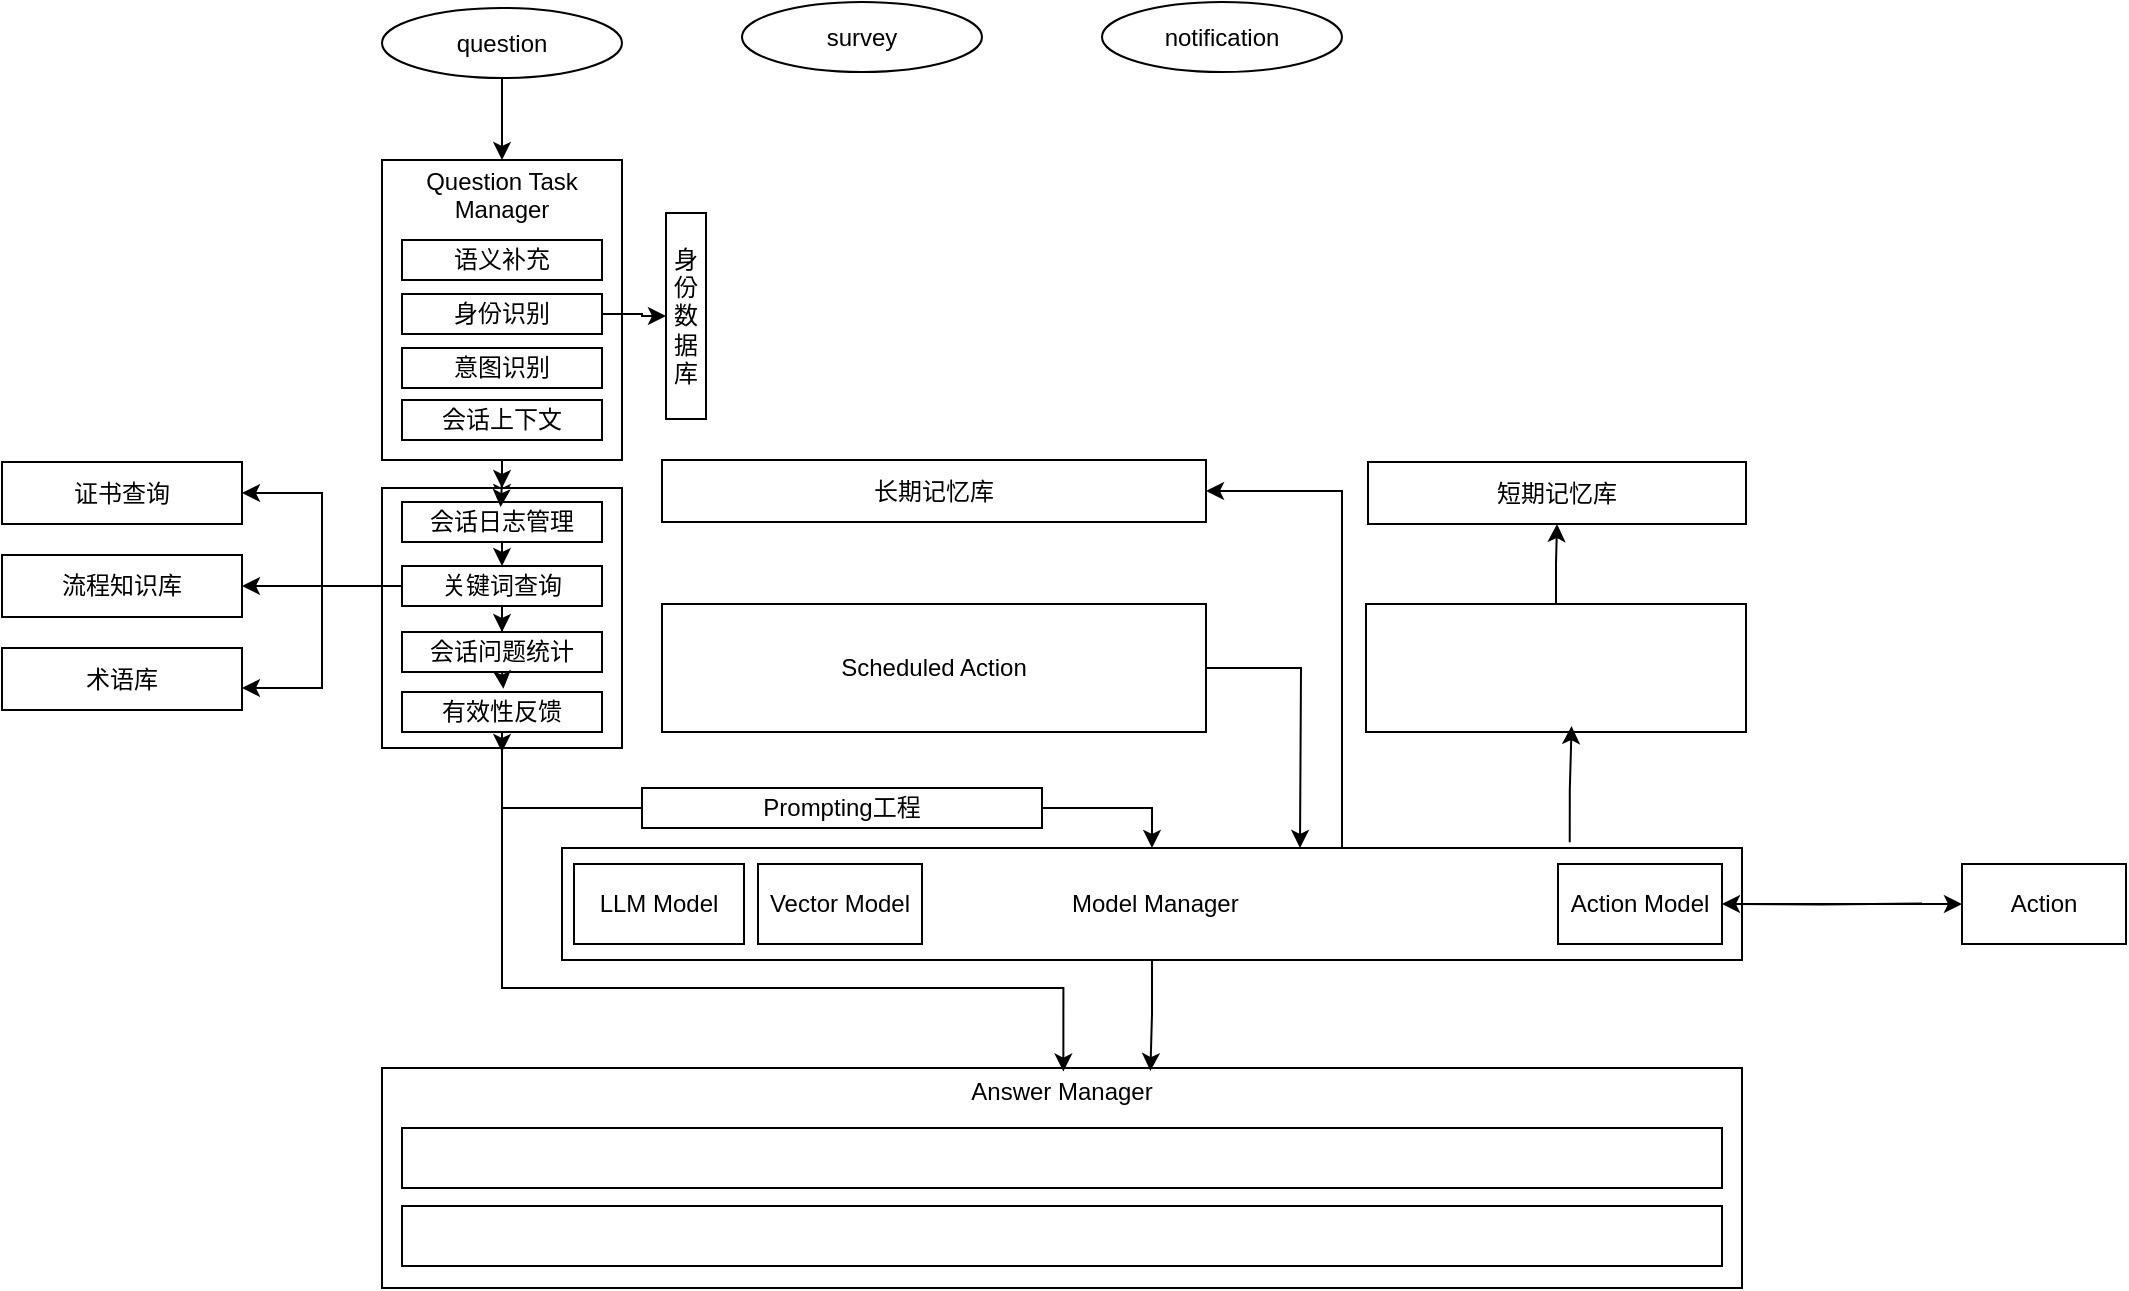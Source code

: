 <mxfile version="25.0.3">
  <diagram name="第 1 页" id="XQgxYuvdS9LbdZhMKGgs">
    <mxGraphModel dx="1755" dy="924" grid="1" gridSize="10" guides="1" tooltips="1" connect="1" arrows="1" fold="1" page="1" pageScale="1" pageWidth="827" pageHeight="1169" math="0" shadow="0">
      <root>
        <mxCell id="0" />
        <mxCell id="1" parent="0" />
        <mxCell id="khxLaiU0CGnUCuCT9QuH-67" style="edgeStyle=orthogonalEdgeStyle;rounded=0;orthogonalLoop=1;jettySize=auto;html=1;" edge="1" parent="1" source="khxLaiU0CGnUCuCT9QuH-30">
          <mxGeometry relative="1" as="geometry">
            <mxPoint x="1150" y="1018" as="targetPoint" />
          </mxGeometry>
        </mxCell>
        <mxCell id="khxLaiU0CGnUCuCT9QuH-73" style="edgeStyle=orthogonalEdgeStyle;rounded=0;orthogonalLoop=1;jettySize=auto;html=1;entryX=1;entryY=0.5;entryDx=0;entryDy=0;" edge="1" parent="1" source="khxLaiU0CGnUCuCT9QuH-30" target="khxLaiU0CGnUCuCT9QuH-72">
          <mxGeometry relative="1" as="geometry">
            <Array as="points">
              <mxPoint x="840" y="811" />
            </Array>
          </mxGeometry>
        </mxCell>
        <mxCell id="khxLaiU0CGnUCuCT9QuH-30" value="&amp;nbsp;Model Manager" style="rounded=0;whiteSpace=wrap;html=1;" vertex="1" parent="1">
          <mxGeometry x="450" y="990" width="590" height="56" as="geometry" />
        </mxCell>
        <mxCell id="khxLaiU0CGnUCuCT9QuH-9" style="edgeStyle=orthogonalEdgeStyle;rounded=0;orthogonalLoop=1;jettySize=auto;html=1;exitX=0.5;exitY=1;exitDx=0;exitDy=0;" edge="1" parent="1" source="khxLaiU0CGnUCuCT9QuH-1" target="khxLaiU0CGnUCuCT9QuH-3">
          <mxGeometry relative="1" as="geometry" />
        </mxCell>
        <mxCell id="khxLaiU0CGnUCuCT9QuH-1" value="question" style="ellipse;whiteSpace=wrap;html=1;" vertex="1" parent="1">
          <mxGeometry x="360" y="570" width="120" height="35" as="geometry" />
        </mxCell>
        <mxCell id="khxLaiU0CGnUCuCT9QuH-10" style="edgeStyle=orthogonalEdgeStyle;rounded=0;orthogonalLoop=1;jettySize=auto;html=1;" edge="1" parent="1" source="khxLaiU0CGnUCuCT9QuH-3" target="khxLaiU0CGnUCuCT9QuH-8">
          <mxGeometry relative="1" as="geometry" />
        </mxCell>
        <mxCell id="khxLaiU0CGnUCuCT9QuH-3" value="Question Task Manager&lt;div&gt;&lt;br&gt;&lt;/div&gt;&lt;div&gt;&lt;br&gt;&lt;/div&gt;&lt;div&gt;&lt;br&gt;&lt;/div&gt;&lt;div&gt;&lt;br&gt;&lt;/div&gt;&lt;div&gt;&lt;br&gt;&lt;/div&gt;&lt;div&gt;&lt;br&gt;&lt;/div&gt;&lt;div&gt;&lt;br&gt;&lt;/div&gt;&lt;div&gt;&lt;br&gt;&lt;/div&gt;" style="rounded=0;whiteSpace=wrap;html=1;" vertex="1" parent="1">
          <mxGeometry x="360" y="646" width="120" height="150" as="geometry" />
        </mxCell>
        <mxCell id="khxLaiU0CGnUCuCT9QuH-4" value="语义补充" style="rounded=0;whiteSpace=wrap;html=1;" vertex="1" parent="1">
          <mxGeometry x="370" y="686" width="100" height="20" as="geometry" />
        </mxCell>
        <mxCell id="khxLaiU0CGnUCuCT9QuH-25" style="edgeStyle=orthogonalEdgeStyle;rounded=0;orthogonalLoop=1;jettySize=auto;html=1;" edge="1" parent="1" source="khxLaiU0CGnUCuCT9QuH-5" target="khxLaiU0CGnUCuCT9QuH-24">
          <mxGeometry relative="1" as="geometry" />
        </mxCell>
        <mxCell id="khxLaiU0CGnUCuCT9QuH-5" value="身份识别" style="rounded=0;whiteSpace=wrap;html=1;" vertex="1" parent="1">
          <mxGeometry x="370" y="713" width="100" height="20" as="geometry" />
        </mxCell>
        <mxCell id="khxLaiU0CGnUCuCT9QuH-6" value="意图识别" style="rounded=0;whiteSpace=wrap;html=1;" vertex="1" parent="1">
          <mxGeometry x="370" y="740" width="100" height="20" as="geometry" />
        </mxCell>
        <mxCell id="khxLaiU0CGnUCuCT9QuH-7" value="会话上下文" style="rounded=0;whiteSpace=wrap;html=1;" vertex="1" parent="1">
          <mxGeometry x="370" y="766" width="100" height="20" as="geometry" />
        </mxCell>
        <mxCell id="khxLaiU0CGnUCuCT9QuH-14" style="edgeStyle=orthogonalEdgeStyle;rounded=0;orthogonalLoop=1;jettySize=auto;html=1;exitX=0.5;exitY=0;exitDx=0;exitDy=0;entryX=0.5;entryY=0;entryDx=0;entryDy=0;" edge="1" parent="1" target="khxLaiU0CGnUCuCT9QuH-11">
          <mxGeometry relative="1" as="geometry">
            <mxPoint x="420" y="807" as="sourcePoint" />
          </mxGeometry>
        </mxCell>
        <mxCell id="khxLaiU0CGnUCuCT9QuH-31" style="edgeStyle=orthogonalEdgeStyle;rounded=0;orthogonalLoop=1;jettySize=auto;html=1;" edge="1" parent="1" source="khxLaiU0CGnUCuCT9QuH-8" target="khxLaiU0CGnUCuCT9QuH-30">
          <mxGeometry relative="1" as="geometry">
            <Array as="points">
              <mxPoint x="420" y="970" />
              <mxPoint x="745" y="970" />
            </Array>
          </mxGeometry>
        </mxCell>
        <mxCell id="khxLaiU0CGnUCuCT9QuH-8" value="" style="rounded=0;whiteSpace=wrap;html=1;" vertex="1" parent="1">
          <mxGeometry x="360" y="810" width="120" height="130" as="geometry" />
        </mxCell>
        <mxCell id="khxLaiU0CGnUCuCT9QuH-13" style="edgeStyle=orthogonalEdgeStyle;rounded=0;orthogonalLoop=1;jettySize=auto;html=1;exitX=0.5;exitY=1;exitDx=0;exitDy=0;entryX=0.5;entryY=0;entryDx=0;entryDy=0;" edge="1" parent="1" source="khxLaiU0CGnUCuCT9QuH-11" target="khxLaiU0CGnUCuCT9QuH-12">
          <mxGeometry relative="1" as="geometry" />
        </mxCell>
        <mxCell id="khxLaiU0CGnUCuCT9QuH-11" value="会话日志管理" style="rounded=0;whiteSpace=wrap;html=1;" vertex="1" parent="1">
          <mxGeometry x="370" y="817" width="100" height="20" as="geometry" />
        </mxCell>
        <mxCell id="khxLaiU0CGnUCuCT9QuH-17" style="edgeStyle=orthogonalEdgeStyle;rounded=0;orthogonalLoop=1;jettySize=auto;html=1;exitX=0.5;exitY=1;exitDx=0;exitDy=0;" edge="1" parent="1" source="khxLaiU0CGnUCuCT9QuH-12" target="khxLaiU0CGnUCuCT9QuH-15">
          <mxGeometry relative="1" as="geometry" />
        </mxCell>
        <mxCell id="khxLaiU0CGnUCuCT9QuH-36" style="edgeStyle=orthogonalEdgeStyle;rounded=0;orthogonalLoop=1;jettySize=auto;html=1;exitX=0;exitY=0.5;exitDx=0;exitDy=0;" edge="1" parent="1" source="khxLaiU0CGnUCuCT9QuH-12" target="khxLaiU0CGnUCuCT9QuH-35">
          <mxGeometry relative="1" as="geometry" />
        </mxCell>
        <mxCell id="khxLaiU0CGnUCuCT9QuH-41" style="edgeStyle=orthogonalEdgeStyle;rounded=0;orthogonalLoop=1;jettySize=auto;html=1;entryX=1;entryY=0.5;entryDx=0;entryDy=0;" edge="1" parent="1" source="khxLaiU0CGnUCuCT9QuH-12" target="khxLaiU0CGnUCuCT9QuH-40">
          <mxGeometry relative="1" as="geometry" />
        </mxCell>
        <mxCell id="khxLaiU0CGnUCuCT9QuH-12" value="关键词查询" style="rounded=0;whiteSpace=wrap;html=1;" vertex="1" parent="1">
          <mxGeometry x="370" y="849" width="100" height="20" as="geometry" />
        </mxCell>
        <mxCell id="khxLaiU0CGnUCuCT9QuH-15" value="会话问题统计" style="rounded=0;whiteSpace=wrap;html=1;" vertex="1" parent="1">
          <mxGeometry x="370" y="882" width="100" height="20" as="geometry" />
        </mxCell>
        <mxCell id="khxLaiU0CGnUCuCT9QuH-33" style="edgeStyle=orthogonalEdgeStyle;rounded=0;orthogonalLoop=1;jettySize=auto;html=1;exitX=0.5;exitY=1;exitDx=0;exitDy=0;entryX=0.5;entryY=0;entryDx=0;entryDy=0;" edge="1" parent="1" source="khxLaiU0CGnUCuCT9QuH-18">
          <mxGeometry relative="1" as="geometry">
            <mxPoint x="420" y="942" as="targetPoint" />
          </mxGeometry>
        </mxCell>
        <mxCell id="khxLaiU0CGnUCuCT9QuH-18" value="有效性反馈" style="rounded=0;whiteSpace=wrap;html=1;" vertex="1" parent="1">
          <mxGeometry x="370" y="912" width="100" height="20" as="geometry" />
        </mxCell>
        <mxCell id="khxLaiU0CGnUCuCT9QuH-19" style="edgeStyle=orthogonalEdgeStyle;rounded=0;orthogonalLoop=1;jettySize=auto;html=1;exitX=0.5;exitY=1;exitDx=0;exitDy=0;entryX=0.507;entryY=-0.083;entryDx=0;entryDy=0;entryPerimeter=0;" edge="1" parent="1" source="khxLaiU0CGnUCuCT9QuH-15" target="khxLaiU0CGnUCuCT9QuH-18">
          <mxGeometry relative="1" as="geometry" />
        </mxCell>
        <mxCell id="khxLaiU0CGnUCuCT9QuH-20" style="edgeStyle=orthogonalEdgeStyle;rounded=0;orthogonalLoop=1;jettySize=auto;html=1;exitX=0.5;exitY=0;exitDx=0;exitDy=0;entryX=0.493;entryY=0.128;entryDx=0;entryDy=0;entryPerimeter=0;" edge="1" parent="1" target="khxLaiU0CGnUCuCT9QuH-11">
          <mxGeometry relative="1" as="geometry">
            <mxPoint x="420" y="807" as="sourcePoint" />
          </mxGeometry>
        </mxCell>
        <mxCell id="khxLaiU0CGnUCuCT9QuH-21" value="Answer Manager&lt;br&gt;&lt;div&gt;&lt;br&gt;&lt;/div&gt;&lt;div&gt;&lt;br&gt;&lt;/div&gt;&lt;div&gt;&lt;br&gt;&lt;/div&gt;&lt;div&gt;&lt;br&gt;&lt;/div&gt;&lt;div&gt;&lt;br&gt;&lt;/div&gt;&lt;div&gt;&lt;br&gt;&lt;/div&gt;" style="rounded=0;whiteSpace=wrap;html=1;" vertex="1" parent="1">
          <mxGeometry x="360" y="1100" width="680" height="110" as="geometry" />
        </mxCell>
        <mxCell id="khxLaiU0CGnUCuCT9QuH-22" style="edgeStyle=orthogonalEdgeStyle;rounded=0;orthogonalLoop=1;jettySize=auto;html=1;exitX=0.5;exitY=1;exitDx=0;exitDy=0;entryX=0.501;entryY=0.016;entryDx=0;entryDy=0;entryPerimeter=0;" edge="1" parent="1" source="khxLaiU0CGnUCuCT9QuH-18" target="khxLaiU0CGnUCuCT9QuH-21">
          <mxGeometry relative="1" as="geometry">
            <Array as="points">
              <mxPoint x="420" y="1060" />
              <mxPoint x="701" y="1060" />
            </Array>
          </mxGeometry>
        </mxCell>
        <mxCell id="khxLaiU0CGnUCuCT9QuH-24" value="身份数据库" style="rounded=0;whiteSpace=wrap;html=1;" vertex="1" parent="1">
          <mxGeometry x="502" y="672.5" width="20" height="103" as="geometry" />
        </mxCell>
        <mxCell id="khxLaiU0CGnUCuCT9QuH-26" value="&lt;div&gt;survey&lt;/div&gt;" style="ellipse;whiteSpace=wrap;html=1;" vertex="1" parent="1">
          <mxGeometry x="540" y="567" width="120" height="35" as="geometry" />
        </mxCell>
        <mxCell id="khxLaiU0CGnUCuCT9QuH-28" value="&lt;div&gt;notification&lt;/div&gt;" style="ellipse;whiteSpace=wrap;html=1;" vertex="1" parent="1">
          <mxGeometry x="720" y="567" width="120" height="35" as="geometry" />
        </mxCell>
        <mxCell id="khxLaiU0CGnUCuCT9QuH-35" value="流程知识库" style="rounded=0;whiteSpace=wrap;html=1;" vertex="1" parent="1">
          <mxGeometry x="170" y="843.5" width="120" height="31" as="geometry" />
        </mxCell>
        <mxCell id="khxLaiU0CGnUCuCT9QuH-37" value="术语库" style="rounded=0;whiteSpace=wrap;html=1;" vertex="1" parent="1">
          <mxGeometry x="170" y="890" width="120" height="31" as="geometry" />
        </mxCell>
        <mxCell id="khxLaiU0CGnUCuCT9QuH-39" style="edgeStyle=orthogonalEdgeStyle;rounded=0;orthogonalLoop=1;jettySize=auto;html=1;entryX=1;entryY=0.645;entryDx=0;entryDy=0;entryPerimeter=0;" edge="1" parent="1" source="khxLaiU0CGnUCuCT9QuH-12" target="khxLaiU0CGnUCuCT9QuH-37">
          <mxGeometry relative="1" as="geometry" />
        </mxCell>
        <mxCell id="khxLaiU0CGnUCuCT9QuH-40" value="证书查询" style="rounded=0;whiteSpace=wrap;html=1;" vertex="1" parent="1">
          <mxGeometry x="170" y="797" width="120" height="31" as="geometry" />
        </mxCell>
        <mxCell id="khxLaiU0CGnUCuCT9QuH-43" value="LLM Model" style="rounded=0;whiteSpace=wrap;html=1;" vertex="1" parent="1">
          <mxGeometry x="456" y="998" width="85" height="40" as="geometry" />
        </mxCell>
        <mxCell id="khxLaiU0CGnUCuCT9QuH-45" value="Vector Model" style="rounded=0;whiteSpace=wrap;html=1;" vertex="1" parent="1">
          <mxGeometry x="548" y="998" width="82" height="40" as="geometry" />
        </mxCell>
        <mxCell id="khxLaiU0CGnUCuCT9QuH-47" style="edgeStyle=orthogonalEdgeStyle;rounded=0;orthogonalLoop=1;jettySize=auto;html=1;entryX=0.565;entryY=0.014;entryDx=0;entryDy=0;entryPerimeter=0;" edge="1" parent="1" source="khxLaiU0CGnUCuCT9QuH-30" target="khxLaiU0CGnUCuCT9QuH-21">
          <mxGeometry relative="1" as="geometry" />
        </mxCell>
        <mxCell id="khxLaiU0CGnUCuCT9QuH-51" value="Prompting工程" style="rounded=0;whiteSpace=wrap;html=1;" vertex="1" parent="1">
          <mxGeometry x="490" y="960" width="200" height="20" as="geometry" />
        </mxCell>
        <mxCell id="khxLaiU0CGnUCuCT9QuH-55" style="edgeStyle=orthogonalEdgeStyle;rounded=0;orthogonalLoop=1;jettySize=auto;html=1;exitX=1;exitY=0.5;exitDx=0;exitDy=0;" edge="1" parent="1" source="khxLaiU0CGnUCuCT9QuH-53">
          <mxGeometry relative="1" as="geometry">
            <mxPoint x="819" y="990" as="targetPoint" />
          </mxGeometry>
        </mxCell>
        <mxCell id="khxLaiU0CGnUCuCT9QuH-53" value="Scheduled Action" style="rounded=0;whiteSpace=wrap;html=1;" vertex="1" parent="1">
          <mxGeometry x="500" y="868" width="272" height="64" as="geometry" />
        </mxCell>
        <mxCell id="khxLaiU0CGnUCuCT9QuH-65" style="edgeStyle=orthogonalEdgeStyle;rounded=0;orthogonalLoop=1;jettySize=auto;html=1;" edge="1" parent="1" source="khxLaiU0CGnUCuCT9QuH-56" target="khxLaiU0CGnUCuCT9QuH-64">
          <mxGeometry relative="1" as="geometry" />
        </mxCell>
        <mxCell id="khxLaiU0CGnUCuCT9QuH-56" value="" style="rounded=0;whiteSpace=wrap;html=1;" vertex="1" parent="1">
          <mxGeometry x="852" y="868" width="190" height="64" as="geometry" />
        </mxCell>
        <mxCell id="khxLaiU0CGnUCuCT9QuH-57" style="edgeStyle=orthogonalEdgeStyle;rounded=0;orthogonalLoop=1;jettySize=auto;html=1;entryX=0.541;entryY=0.954;entryDx=0;entryDy=0;entryPerimeter=0;exitX=0.854;exitY=-0.051;exitDx=0;exitDy=0;exitPerimeter=0;" edge="1" parent="1" source="khxLaiU0CGnUCuCT9QuH-30" target="khxLaiU0CGnUCuCT9QuH-56">
          <mxGeometry relative="1" as="geometry" />
        </mxCell>
        <mxCell id="khxLaiU0CGnUCuCT9QuH-62" value="" style="rounded=0;whiteSpace=wrap;html=1;" vertex="1" parent="1">
          <mxGeometry x="370" y="1130" width="660" height="30" as="geometry" />
        </mxCell>
        <mxCell id="khxLaiU0CGnUCuCT9QuH-63" value="" style="rounded=0;whiteSpace=wrap;html=1;" vertex="1" parent="1">
          <mxGeometry x="370" y="1169" width="660" height="30" as="geometry" />
        </mxCell>
        <mxCell id="khxLaiU0CGnUCuCT9QuH-64" value="短期记忆库" style="rounded=0;whiteSpace=wrap;html=1;" vertex="1" parent="1">
          <mxGeometry x="853" y="797" width="189" height="31" as="geometry" />
        </mxCell>
        <mxCell id="khxLaiU0CGnUCuCT9QuH-69" value="Action Model" style="rounded=0;whiteSpace=wrap;html=1;" vertex="1" parent="1">
          <mxGeometry x="948" y="998" width="82" height="40" as="geometry" />
        </mxCell>
        <mxCell id="khxLaiU0CGnUCuCT9QuH-74" style="edgeStyle=orthogonalEdgeStyle;rounded=0;orthogonalLoop=1;jettySize=auto;html=1;entryX=1;entryY=0.5;entryDx=0;entryDy=0;" edge="1" parent="1" target="khxLaiU0CGnUCuCT9QuH-69">
          <mxGeometry relative="1" as="geometry">
            <mxPoint x="1130" y="1017.71" as="sourcePoint" />
            <mxPoint x="1020" y="1017.71" as="targetPoint" />
          </mxGeometry>
        </mxCell>
        <mxCell id="khxLaiU0CGnUCuCT9QuH-70" value="Action" style="rounded=0;whiteSpace=wrap;html=1;" vertex="1" parent="1">
          <mxGeometry x="1150" y="998" width="82" height="40" as="geometry" />
        </mxCell>
        <mxCell id="khxLaiU0CGnUCuCT9QuH-72" value="长期记忆库" style="rounded=0;whiteSpace=wrap;html=1;" vertex="1" parent="1">
          <mxGeometry x="500" y="796" width="272" height="31" as="geometry" />
        </mxCell>
      </root>
    </mxGraphModel>
  </diagram>
</mxfile>
